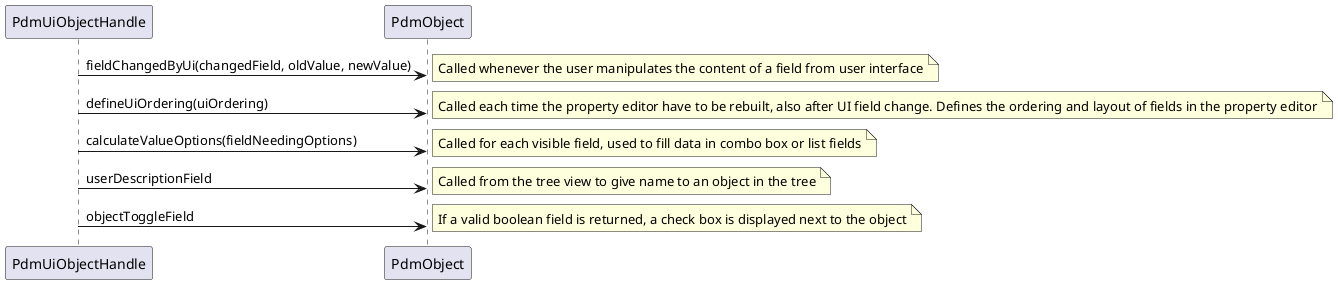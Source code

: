 @startuml
PdmUiObjectHandle -> PdmObject: fieldChangedByUi(changedField, oldValue, newValue)
note right: Called whenever the user manipulates the content of a field from user interface

PdmUiObjectHandle -> PdmObject: defineUiOrdering(uiOrdering)
note right: Called each time the property editor have to be rebuilt, also after UI field change. Defines the ordering and layout of fields in the property editor

PdmUiObjectHandle -> PdmObject: calculateValueOptions(fieldNeedingOptions)
note right: Called for each visible field, used to fill data in combo box or list fields

PdmUiObjectHandle -> PdmObject: userDescriptionField
note right: Called from the tree view to give name to an object in the tree

PdmUiObjectHandle -> PdmObject: objectToggleField
note right: If a valid boolean field is returned, a check box is displayed next to the object

@enduml
